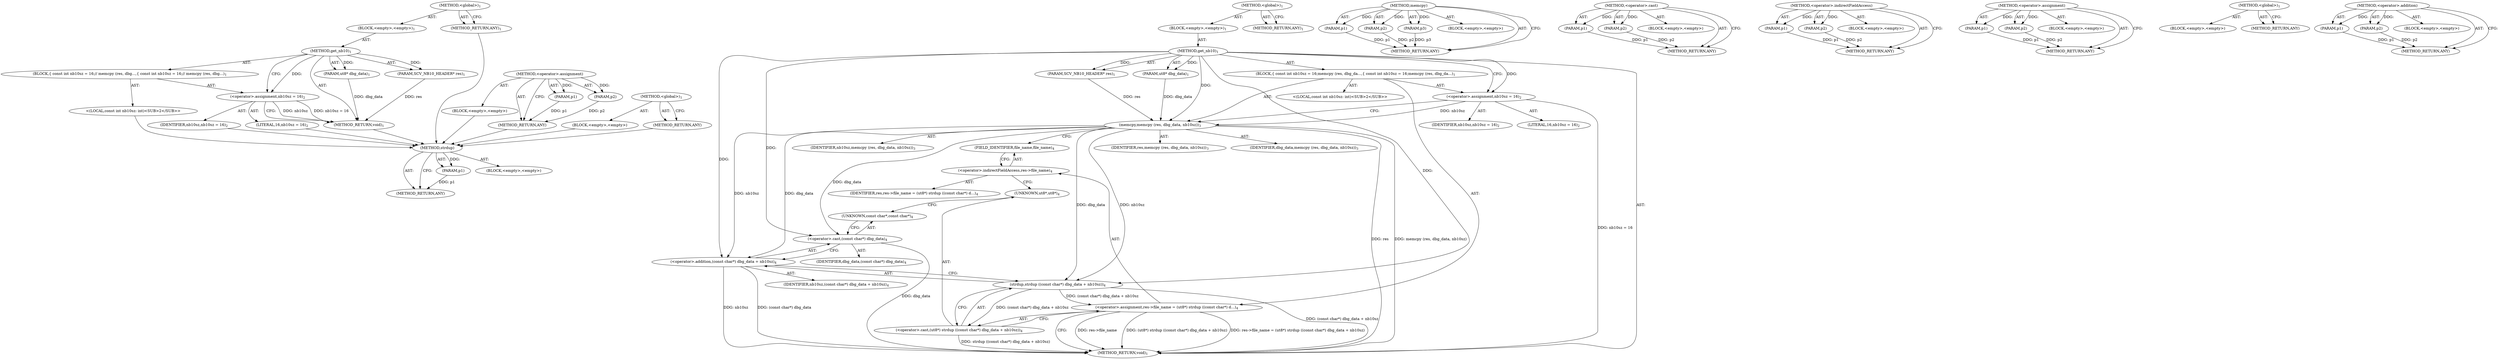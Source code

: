 digraph "&lt;global&gt;" {
vulnerable_74 [label=<(METHOD,strdup)>];
vulnerable_75 [label=<(PARAM,p1)>];
vulnerable_76 [label=<(BLOCK,&lt;empty&gt;,&lt;empty&gt;)>];
vulnerable_77 [label=<(METHOD_RETURN,ANY)>];
vulnerable_6 [label=<(METHOD,&lt;global&gt;)<SUB>1</SUB>>];
vulnerable_7 [label=<(BLOCK,&lt;empty&gt;,&lt;empty&gt;)<SUB>1</SUB>>];
vulnerable_8 [label=<(METHOD,get_nb10)<SUB>1</SUB>>];
vulnerable_9 [label=<(PARAM,ut8* dbg_data)<SUB>1</SUB>>];
vulnerable_10 [label=<(PARAM,SCV_NB10_HEADER* res)<SUB>1</SUB>>];
vulnerable_11 [label=<(BLOCK,{
 	const int nb10sz = 16;
	memcpy (res, dbg_da...,{
 	const int nb10sz = 16;
	memcpy (res, dbg_da...)<SUB>1</SUB>>];
vulnerable_12 [label="<(LOCAL,const int nb10sz: int)<SUB>2</SUB>>"];
vulnerable_13 [label=<(&lt;operator&gt;.assignment,nb10sz = 16)<SUB>2</SUB>>];
vulnerable_14 [label=<(IDENTIFIER,nb10sz,nb10sz = 16)<SUB>2</SUB>>];
vulnerable_15 [label=<(LITERAL,16,nb10sz = 16)<SUB>2</SUB>>];
vulnerable_16 [label=<(memcpy,memcpy (res, dbg_data, nb10sz))<SUB>3</SUB>>];
vulnerable_17 [label=<(IDENTIFIER,res,memcpy (res, dbg_data, nb10sz))<SUB>3</SUB>>];
vulnerable_18 [label=<(IDENTIFIER,dbg_data,memcpy (res, dbg_data, nb10sz))<SUB>3</SUB>>];
vulnerable_19 [label=<(IDENTIFIER,nb10sz,memcpy (res, dbg_data, nb10sz))<SUB>3</SUB>>];
vulnerable_20 [label=<(&lt;operator&gt;.assignment,res-&gt;file_name = (ut8*) strdup ((const char*) d...)<SUB>4</SUB>>];
vulnerable_21 [label=<(&lt;operator&gt;.indirectFieldAccess,res-&gt;file_name)<SUB>4</SUB>>];
vulnerable_22 [label=<(IDENTIFIER,res,res-&gt;file_name = (ut8*) strdup ((const char*) d...)<SUB>4</SUB>>];
vulnerable_23 [label=<(FIELD_IDENTIFIER,file_name,file_name)<SUB>4</SUB>>];
vulnerable_24 [label=<(&lt;operator&gt;.cast,(ut8*) strdup ((const char*) dbg_data + nb10sz))<SUB>4</SUB>>];
vulnerable_25 [label=<(UNKNOWN,ut8*,ut8*)<SUB>4</SUB>>];
vulnerable_26 [label=<(strdup,strdup ((const char*) dbg_data + nb10sz))<SUB>4</SUB>>];
vulnerable_27 [label=<(&lt;operator&gt;.addition,(const char*) dbg_data + nb10sz)<SUB>4</SUB>>];
vulnerable_28 [label=<(&lt;operator&gt;.cast,(const char*) dbg_data)<SUB>4</SUB>>];
vulnerable_29 [label=<(UNKNOWN,const char*,const char*)<SUB>4</SUB>>];
vulnerable_30 [label=<(IDENTIFIER,dbg_data,(const char*) dbg_data)<SUB>4</SUB>>];
vulnerable_31 [label=<(IDENTIFIER,nb10sz,(const char*) dbg_data + nb10sz)<SUB>4</SUB>>];
vulnerable_32 [label=<(METHOD_RETURN,void)<SUB>1</SUB>>];
vulnerable_34 [label=<(METHOD_RETURN,ANY)<SUB>1</SUB>>];
vulnerable_58 [label=<(METHOD,memcpy)>];
vulnerable_59 [label=<(PARAM,p1)>];
vulnerable_60 [label=<(PARAM,p2)>];
vulnerable_61 [label=<(PARAM,p3)>];
vulnerable_62 [label=<(BLOCK,&lt;empty&gt;,&lt;empty&gt;)>];
vulnerable_63 [label=<(METHOD_RETURN,ANY)>];
vulnerable_69 [label=<(METHOD,&lt;operator&gt;.cast)>];
vulnerable_70 [label=<(PARAM,p1)>];
vulnerable_71 [label=<(PARAM,p2)>];
vulnerable_72 [label=<(BLOCK,&lt;empty&gt;,&lt;empty&gt;)>];
vulnerable_73 [label=<(METHOD_RETURN,ANY)>];
vulnerable_64 [label=<(METHOD,&lt;operator&gt;.indirectFieldAccess)>];
vulnerable_65 [label=<(PARAM,p1)>];
vulnerable_66 [label=<(PARAM,p2)>];
vulnerable_67 [label=<(BLOCK,&lt;empty&gt;,&lt;empty&gt;)>];
vulnerable_68 [label=<(METHOD_RETURN,ANY)>];
vulnerable_53 [label=<(METHOD,&lt;operator&gt;.assignment)>];
vulnerable_54 [label=<(PARAM,p1)>];
vulnerable_55 [label=<(PARAM,p2)>];
vulnerable_56 [label=<(BLOCK,&lt;empty&gt;,&lt;empty&gt;)>];
vulnerable_57 [label=<(METHOD_RETURN,ANY)>];
vulnerable_47 [label=<(METHOD,&lt;global&gt;)<SUB>1</SUB>>];
vulnerable_48 [label=<(BLOCK,&lt;empty&gt;,&lt;empty&gt;)>];
vulnerable_49 [label=<(METHOD_RETURN,ANY)>];
vulnerable_78 [label=<(METHOD,&lt;operator&gt;.addition)>];
vulnerable_79 [label=<(PARAM,p1)>];
vulnerable_80 [label=<(PARAM,p2)>];
vulnerable_81 [label=<(BLOCK,&lt;empty&gt;,&lt;empty&gt;)>];
vulnerable_82 [label=<(METHOD_RETURN,ANY)>];
fixed_6 [label=<(METHOD,&lt;global&gt;)<SUB>1</SUB>>];
fixed_7 [label=<(BLOCK,&lt;empty&gt;,&lt;empty&gt;)<SUB>1</SUB>>];
fixed_8 [label=<(METHOD,get_nb10)<SUB>1</SUB>>];
fixed_9 [label=<(PARAM,ut8* dbg_data)<SUB>1</SUB>>];
fixed_10 [label=<(PARAM,SCV_NB10_HEADER* res)<SUB>1</SUB>>];
fixed_11 [label=<(BLOCK,{
 	const int nb10sz = 16;
	// memcpy (res, dbg...,{
 	const int nb10sz = 16;
	// memcpy (res, dbg...)<SUB>1</SUB>>];
fixed_12 [label="<(LOCAL,const int nb10sz: int)<SUB>2</SUB>>"];
fixed_13 [label=<(&lt;operator&gt;.assignment,nb10sz = 16)<SUB>2</SUB>>];
fixed_14 [label=<(IDENTIFIER,nb10sz,nb10sz = 16)<SUB>2</SUB>>];
fixed_15 [label=<(LITERAL,16,nb10sz = 16)<SUB>2</SUB>>];
fixed_16 [label=<(METHOD_RETURN,void)<SUB>1</SUB>>];
fixed_18 [label=<(METHOD_RETURN,ANY)<SUB>1</SUB>>];
fixed_37 [label=<(METHOD,&lt;operator&gt;.assignment)>];
fixed_38 [label=<(PARAM,p1)>];
fixed_39 [label=<(PARAM,p2)>];
fixed_40 [label=<(BLOCK,&lt;empty&gt;,&lt;empty&gt;)>];
fixed_41 [label=<(METHOD_RETURN,ANY)>];
fixed_31 [label=<(METHOD,&lt;global&gt;)<SUB>1</SUB>>];
fixed_32 [label=<(BLOCK,&lt;empty&gt;,&lt;empty&gt;)>];
fixed_33 [label=<(METHOD_RETURN,ANY)>];
vulnerable_74 -> vulnerable_75  [key=0, label="AST: "];
vulnerable_74 -> vulnerable_75  [key=1, label="DDG: "];
vulnerable_74 -> vulnerable_76  [key=0, label="AST: "];
vulnerable_74 -> vulnerable_77  [key=0, label="AST: "];
vulnerable_74 -> vulnerable_77  [key=1, label="CFG: "];
vulnerable_75 -> vulnerable_77  [key=0, label="DDG: p1"];
vulnerable_6 -> vulnerable_7  [key=0, label="AST: "];
vulnerable_6 -> vulnerable_34  [key=0, label="AST: "];
vulnerable_6 -> vulnerable_34  [key=1, label="CFG: "];
vulnerable_7 -> vulnerable_8  [key=0, label="AST: "];
vulnerable_8 -> vulnerable_9  [key=0, label="AST: "];
vulnerable_8 -> vulnerable_9  [key=1, label="DDG: "];
vulnerable_8 -> vulnerable_10  [key=0, label="AST: "];
vulnerable_8 -> vulnerable_10  [key=1, label="DDG: "];
vulnerable_8 -> vulnerable_11  [key=0, label="AST: "];
vulnerable_8 -> vulnerable_32  [key=0, label="AST: "];
vulnerable_8 -> vulnerable_13  [key=0, label="CFG: "];
vulnerable_8 -> vulnerable_13  [key=1, label="DDG: "];
vulnerable_8 -> vulnerable_16  [key=0, label="DDG: "];
vulnerable_8 -> vulnerable_26  [key=0, label="DDG: "];
vulnerable_8 -> vulnerable_27  [key=0, label="DDG: "];
vulnerable_8 -> vulnerable_28  [key=0, label="DDG: "];
vulnerable_9 -> vulnerable_16  [key=0, label="DDG: dbg_data"];
vulnerable_10 -> vulnerable_16  [key=0, label="DDG: res"];
vulnerable_11 -> vulnerable_12  [key=0, label="AST: "];
vulnerable_11 -> vulnerable_13  [key=0, label="AST: "];
vulnerable_11 -> vulnerable_16  [key=0, label="AST: "];
vulnerable_11 -> vulnerable_20  [key=0, label="AST: "];
vulnerable_13 -> vulnerable_14  [key=0, label="AST: "];
vulnerable_13 -> vulnerable_15  [key=0, label="AST: "];
vulnerable_13 -> vulnerable_16  [key=0, label="CFG: "];
vulnerable_13 -> vulnerable_16  [key=1, label="DDG: nb10sz"];
vulnerable_13 -> vulnerable_32  [key=0, label="DDG: nb10sz = 16"];
vulnerable_16 -> vulnerable_17  [key=0, label="AST: "];
vulnerable_16 -> vulnerable_18  [key=0, label="AST: "];
vulnerable_16 -> vulnerable_19  [key=0, label="AST: "];
vulnerable_16 -> vulnerable_23  [key=0, label="CFG: "];
vulnerable_16 -> vulnerable_32  [key=0, label="DDG: res"];
vulnerable_16 -> vulnerable_32  [key=1, label="DDG: memcpy (res, dbg_data, nb10sz)"];
vulnerable_16 -> vulnerable_26  [key=0, label="DDG: dbg_data"];
vulnerable_16 -> vulnerable_26  [key=1, label="DDG: nb10sz"];
vulnerable_16 -> vulnerable_27  [key=0, label="DDG: dbg_data"];
vulnerable_16 -> vulnerable_27  [key=1, label="DDG: nb10sz"];
vulnerable_16 -> vulnerable_28  [key=0, label="DDG: dbg_data"];
vulnerable_20 -> vulnerable_21  [key=0, label="AST: "];
vulnerable_20 -> vulnerable_24  [key=0, label="AST: "];
vulnerable_20 -> vulnerable_32  [key=0, label="CFG: "];
vulnerable_20 -> vulnerable_32  [key=1, label="DDG: res-&gt;file_name"];
vulnerable_20 -> vulnerable_32  [key=2, label="DDG: (ut8*) strdup ((const char*) dbg_data + nb10sz)"];
vulnerable_20 -> vulnerable_32  [key=3, label="DDG: res-&gt;file_name = (ut8*) strdup ((const char*) dbg_data + nb10sz)"];
vulnerable_21 -> vulnerable_22  [key=0, label="AST: "];
vulnerable_21 -> vulnerable_23  [key=0, label="AST: "];
vulnerable_21 -> vulnerable_25  [key=0, label="CFG: "];
vulnerable_23 -> vulnerable_21  [key=0, label="CFG: "];
vulnerable_24 -> vulnerable_25  [key=0, label="AST: "];
vulnerable_24 -> vulnerable_26  [key=0, label="AST: "];
vulnerable_24 -> vulnerable_20  [key=0, label="CFG: "];
vulnerable_24 -> vulnerable_32  [key=0, label="DDG: strdup ((const char*) dbg_data + nb10sz)"];
vulnerable_25 -> vulnerable_29  [key=0, label="CFG: "];
vulnerable_26 -> vulnerable_27  [key=0, label="AST: "];
vulnerable_26 -> vulnerable_24  [key=0, label="CFG: "];
vulnerable_26 -> vulnerable_24  [key=1, label="DDG: (const char*) dbg_data + nb10sz"];
vulnerable_26 -> vulnerable_32  [key=0, label="DDG: (const char*) dbg_data + nb10sz"];
vulnerable_26 -> vulnerable_20  [key=0, label="DDG: (const char*) dbg_data + nb10sz"];
vulnerable_27 -> vulnerable_28  [key=0, label="AST: "];
vulnerable_27 -> vulnerable_31  [key=0, label="AST: "];
vulnerable_27 -> vulnerable_26  [key=0, label="CFG: "];
vulnerable_27 -> vulnerable_32  [key=0, label="DDG: (const char*) dbg_data"];
vulnerable_27 -> vulnerable_32  [key=1, label="DDG: nb10sz"];
vulnerable_28 -> vulnerable_29  [key=0, label="AST: "];
vulnerable_28 -> vulnerable_30  [key=0, label="AST: "];
vulnerable_28 -> vulnerable_27  [key=0, label="CFG: "];
vulnerable_28 -> vulnerable_32  [key=0, label="DDG: dbg_data"];
vulnerable_29 -> vulnerable_28  [key=0, label="CFG: "];
vulnerable_58 -> vulnerable_59  [key=0, label="AST: "];
vulnerable_58 -> vulnerable_59  [key=1, label="DDG: "];
vulnerable_58 -> vulnerable_62  [key=0, label="AST: "];
vulnerable_58 -> vulnerable_60  [key=0, label="AST: "];
vulnerable_58 -> vulnerable_60  [key=1, label="DDG: "];
vulnerable_58 -> vulnerable_63  [key=0, label="AST: "];
vulnerable_58 -> vulnerable_63  [key=1, label="CFG: "];
vulnerable_58 -> vulnerable_61  [key=0, label="AST: "];
vulnerable_58 -> vulnerable_61  [key=1, label="DDG: "];
vulnerable_59 -> vulnerable_63  [key=0, label="DDG: p1"];
vulnerable_60 -> vulnerable_63  [key=0, label="DDG: p2"];
vulnerable_61 -> vulnerable_63  [key=0, label="DDG: p3"];
vulnerable_69 -> vulnerable_70  [key=0, label="AST: "];
vulnerable_69 -> vulnerable_70  [key=1, label="DDG: "];
vulnerable_69 -> vulnerable_72  [key=0, label="AST: "];
vulnerable_69 -> vulnerable_71  [key=0, label="AST: "];
vulnerable_69 -> vulnerable_71  [key=1, label="DDG: "];
vulnerable_69 -> vulnerable_73  [key=0, label="AST: "];
vulnerable_69 -> vulnerable_73  [key=1, label="CFG: "];
vulnerable_70 -> vulnerable_73  [key=0, label="DDG: p1"];
vulnerable_71 -> vulnerable_73  [key=0, label="DDG: p2"];
vulnerable_64 -> vulnerable_65  [key=0, label="AST: "];
vulnerable_64 -> vulnerable_65  [key=1, label="DDG: "];
vulnerable_64 -> vulnerable_67  [key=0, label="AST: "];
vulnerable_64 -> vulnerable_66  [key=0, label="AST: "];
vulnerable_64 -> vulnerable_66  [key=1, label="DDG: "];
vulnerable_64 -> vulnerable_68  [key=0, label="AST: "];
vulnerable_64 -> vulnerable_68  [key=1, label="CFG: "];
vulnerable_65 -> vulnerable_68  [key=0, label="DDG: p1"];
vulnerable_66 -> vulnerable_68  [key=0, label="DDG: p2"];
vulnerable_53 -> vulnerable_54  [key=0, label="AST: "];
vulnerable_53 -> vulnerable_54  [key=1, label="DDG: "];
vulnerable_53 -> vulnerable_56  [key=0, label="AST: "];
vulnerable_53 -> vulnerable_55  [key=0, label="AST: "];
vulnerable_53 -> vulnerable_55  [key=1, label="DDG: "];
vulnerable_53 -> vulnerable_57  [key=0, label="AST: "];
vulnerable_53 -> vulnerable_57  [key=1, label="CFG: "];
vulnerable_54 -> vulnerable_57  [key=0, label="DDG: p1"];
vulnerable_55 -> vulnerable_57  [key=0, label="DDG: p2"];
vulnerable_47 -> vulnerable_48  [key=0, label="AST: "];
vulnerable_47 -> vulnerable_49  [key=0, label="AST: "];
vulnerable_47 -> vulnerable_49  [key=1, label="CFG: "];
vulnerable_78 -> vulnerable_79  [key=0, label="AST: "];
vulnerable_78 -> vulnerable_79  [key=1, label="DDG: "];
vulnerable_78 -> vulnerable_81  [key=0, label="AST: "];
vulnerable_78 -> vulnerable_80  [key=0, label="AST: "];
vulnerable_78 -> vulnerable_80  [key=1, label="DDG: "];
vulnerable_78 -> vulnerable_82  [key=0, label="AST: "];
vulnerable_78 -> vulnerable_82  [key=1, label="CFG: "];
vulnerable_79 -> vulnerable_82  [key=0, label="DDG: p1"];
vulnerable_80 -> vulnerable_82  [key=0, label="DDG: p2"];
fixed_6 -> fixed_7  [key=0, label="AST: "];
fixed_6 -> fixed_18  [key=0, label="AST: "];
fixed_6 -> fixed_18  [key=1, label="CFG: "];
fixed_7 -> fixed_8  [key=0, label="AST: "];
fixed_8 -> fixed_9  [key=0, label="AST: "];
fixed_8 -> fixed_9  [key=1, label="DDG: "];
fixed_8 -> fixed_10  [key=0, label="AST: "];
fixed_8 -> fixed_10  [key=1, label="DDG: "];
fixed_8 -> fixed_11  [key=0, label="AST: "];
fixed_8 -> fixed_16  [key=0, label="AST: "];
fixed_8 -> fixed_13  [key=0, label="CFG: "];
fixed_8 -> fixed_13  [key=1, label="DDG: "];
fixed_9 -> fixed_16  [key=0, label="DDG: dbg_data"];
fixed_10 -> fixed_16  [key=0, label="DDG: res"];
fixed_11 -> fixed_12  [key=0, label="AST: "];
fixed_11 -> fixed_13  [key=0, label="AST: "];
fixed_12 -> vulnerable_74  [key=0];
fixed_13 -> fixed_14  [key=0, label="AST: "];
fixed_13 -> fixed_15  [key=0, label="AST: "];
fixed_13 -> fixed_16  [key=0, label="CFG: "];
fixed_13 -> fixed_16  [key=1, label="DDG: nb10sz"];
fixed_13 -> fixed_16  [key=2, label="DDG: nb10sz = 16"];
fixed_14 -> vulnerable_74  [key=0];
fixed_15 -> vulnerable_74  [key=0];
fixed_16 -> vulnerable_74  [key=0];
fixed_18 -> vulnerable_74  [key=0];
fixed_37 -> fixed_38  [key=0, label="AST: "];
fixed_37 -> fixed_38  [key=1, label="DDG: "];
fixed_37 -> fixed_40  [key=0, label="AST: "];
fixed_37 -> fixed_39  [key=0, label="AST: "];
fixed_37 -> fixed_39  [key=1, label="DDG: "];
fixed_37 -> fixed_41  [key=0, label="AST: "];
fixed_37 -> fixed_41  [key=1, label="CFG: "];
fixed_38 -> fixed_41  [key=0, label="DDG: p1"];
fixed_39 -> fixed_41  [key=0, label="DDG: p2"];
fixed_40 -> vulnerable_74  [key=0];
fixed_41 -> vulnerable_74  [key=0];
fixed_31 -> fixed_32  [key=0, label="AST: "];
fixed_31 -> fixed_33  [key=0, label="AST: "];
fixed_31 -> fixed_33  [key=1, label="CFG: "];
fixed_32 -> vulnerable_74  [key=0];
fixed_33 -> vulnerable_74  [key=0];
}
